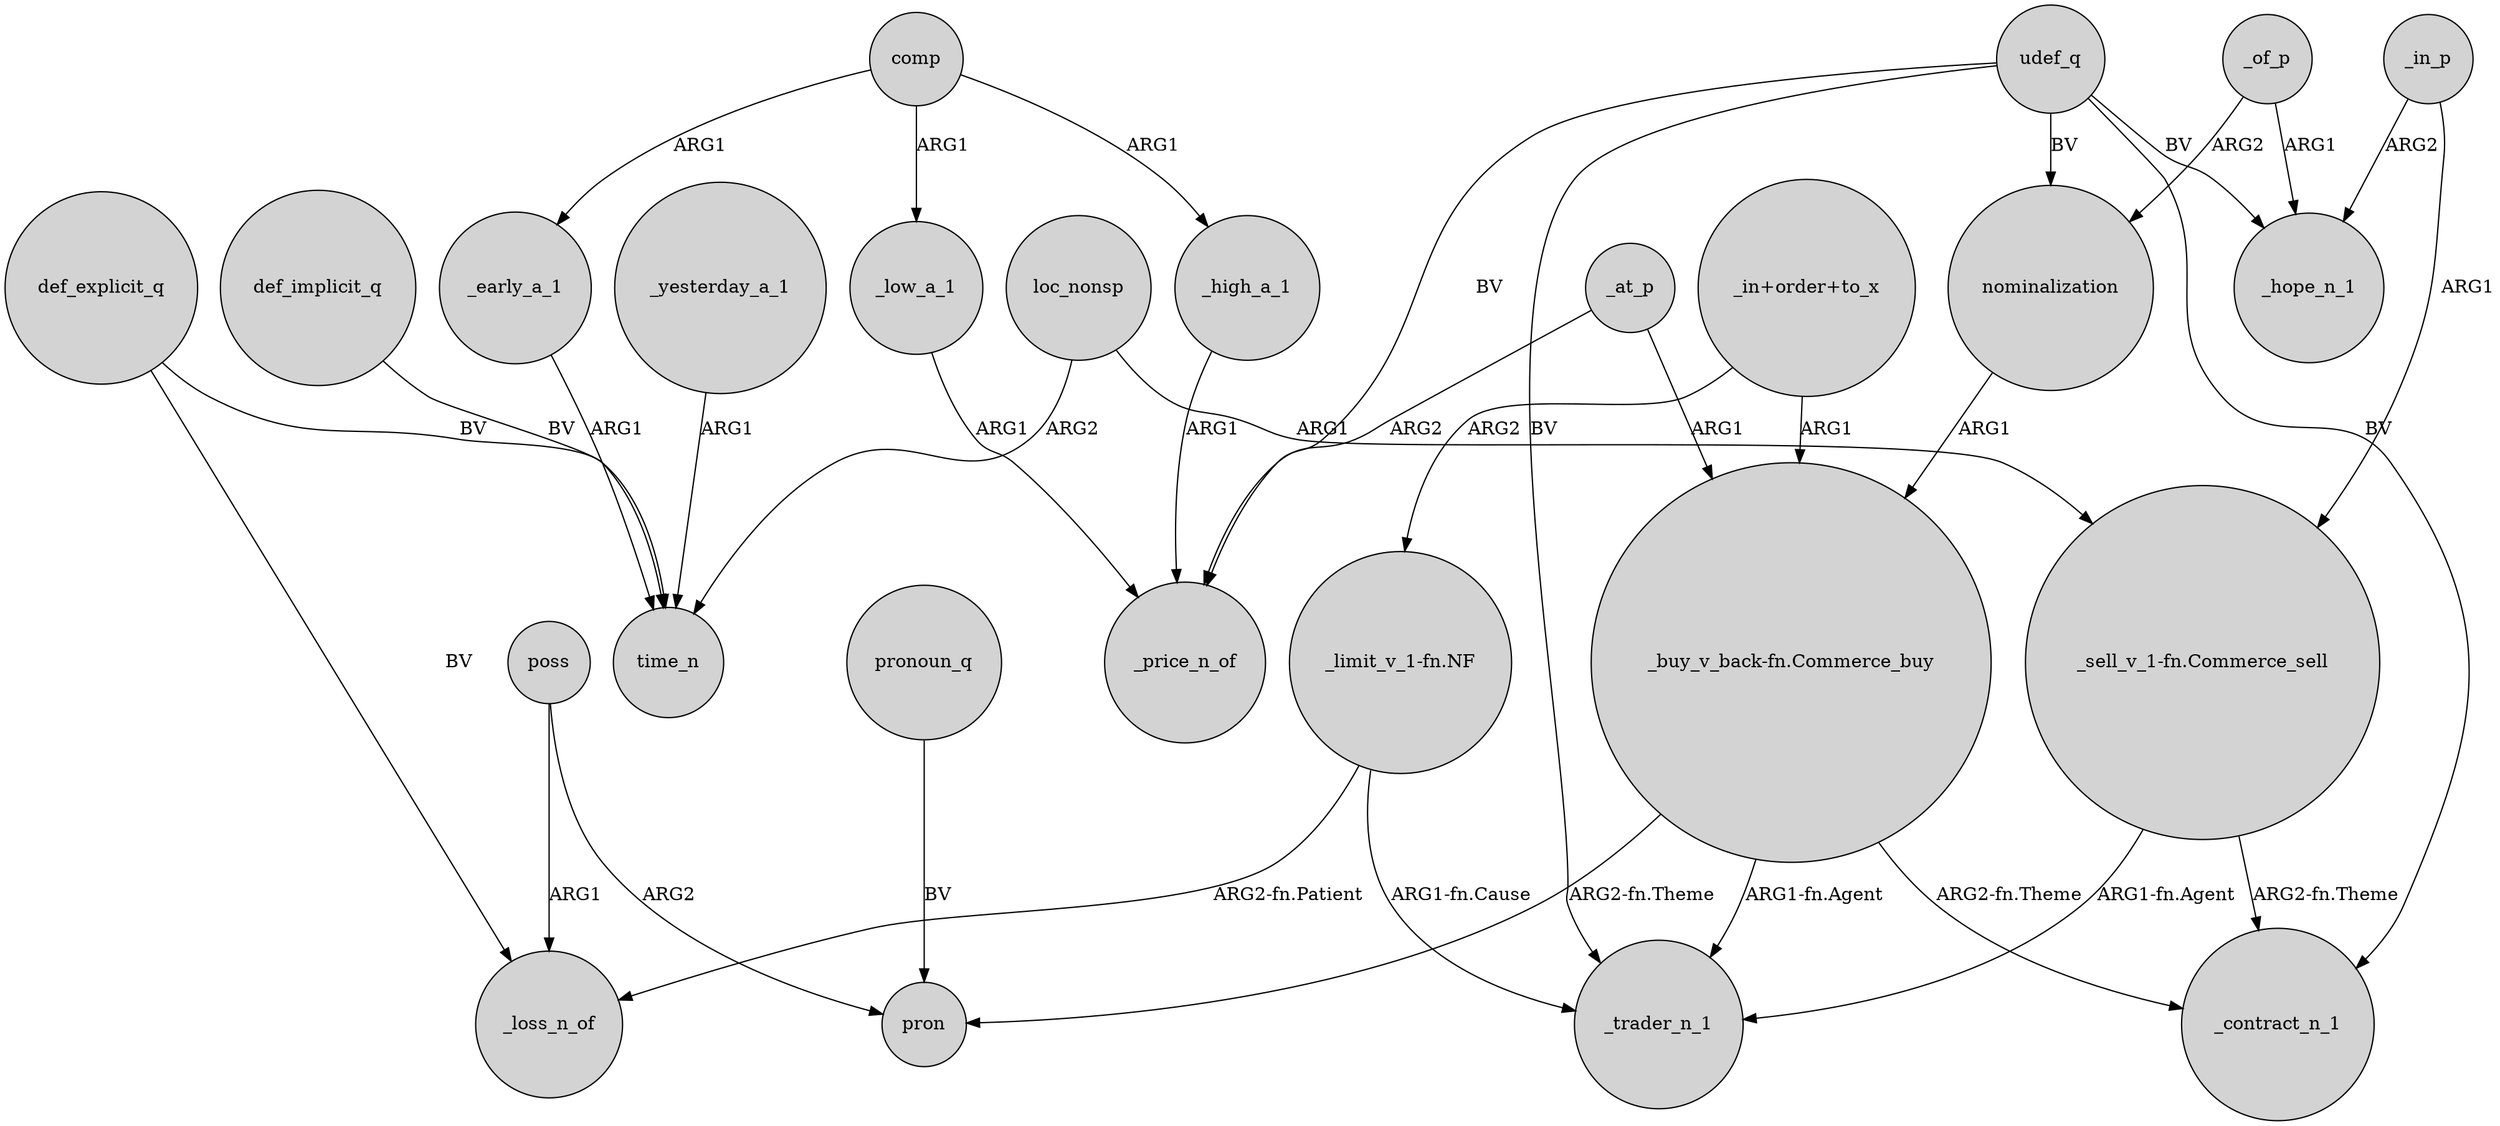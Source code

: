 digraph {
	node [shape=circle style=filled]
	_yesterday_a_1 -> time_n [label=ARG1]
	udef_q -> _price_n_of [label=BV]
	poss -> pron [label=ARG2]
	"_buy_v_back-fn.Commerce_buy" -> _contract_n_1 [label="ARG2-fn.Theme"]
	udef_q -> _trader_n_1 [label=BV]
	def_explicit_q -> time_n [label=BV]
	def_explicit_q -> _loss_n_of [label=BV]
	_at_p -> "_buy_v_back-fn.Commerce_buy" [label=ARG1]
	comp -> _high_a_1 [label=ARG1]
	poss -> _loss_n_of [label=ARG1]
	loc_nonsp -> time_n [label=ARG2]
	"_limit_v_1-fn.NF" -> _loss_n_of [label="ARG2-fn.Patient"]
	pronoun_q -> pron [label=BV]
	_in_p -> _hope_n_1 [label=ARG2]
	_high_a_1 -> _price_n_of [label=ARG1]
	comp -> _low_a_1 [label=ARG1]
	_in_p -> "_sell_v_1-fn.Commerce_sell" [label=ARG1]
	_of_p -> _hope_n_1 [label=ARG1]
	"_in+order+to_x" -> "_limit_v_1-fn.NF" [label=ARG2]
	_of_p -> nominalization [label=ARG2]
	"_buy_v_back-fn.Commerce_buy" -> _trader_n_1 [label="ARG1-fn.Agent"]
	udef_q -> nominalization [label=BV]
	"_limit_v_1-fn.NF" -> _trader_n_1 [label="ARG1-fn.Cause"]
	_early_a_1 -> time_n [label=ARG1]
	"_sell_v_1-fn.Commerce_sell" -> _trader_n_1 [label="ARG1-fn.Agent"]
	nominalization -> "_buy_v_back-fn.Commerce_buy" [label=ARG1]
	loc_nonsp -> "_sell_v_1-fn.Commerce_sell" [label=ARG1]
	"_sell_v_1-fn.Commerce_sell" -> _contract_n_1 [label="ARG2-fn.Theme"]
	_at_p -> _price_n_of [label=ARG2]
	udef_q -> _contract_n_1 [label=BV]
	"_buy_v_back-fn.Commerce_buy" -> pron [label="ARG2-fn.Theme"]
	_low_a_1 -> _price_n_of [label=ARG1]
	comp -> _early_a_1 [label=ARG1]
	"_in+order+to_x" -> "_buy_v_back-fn.Commerce_buy" [label=ARG1]
	def_implicit_q -> time_n [label=BV]
	udef_q -> _hope_n_1 [label=BV]
}
